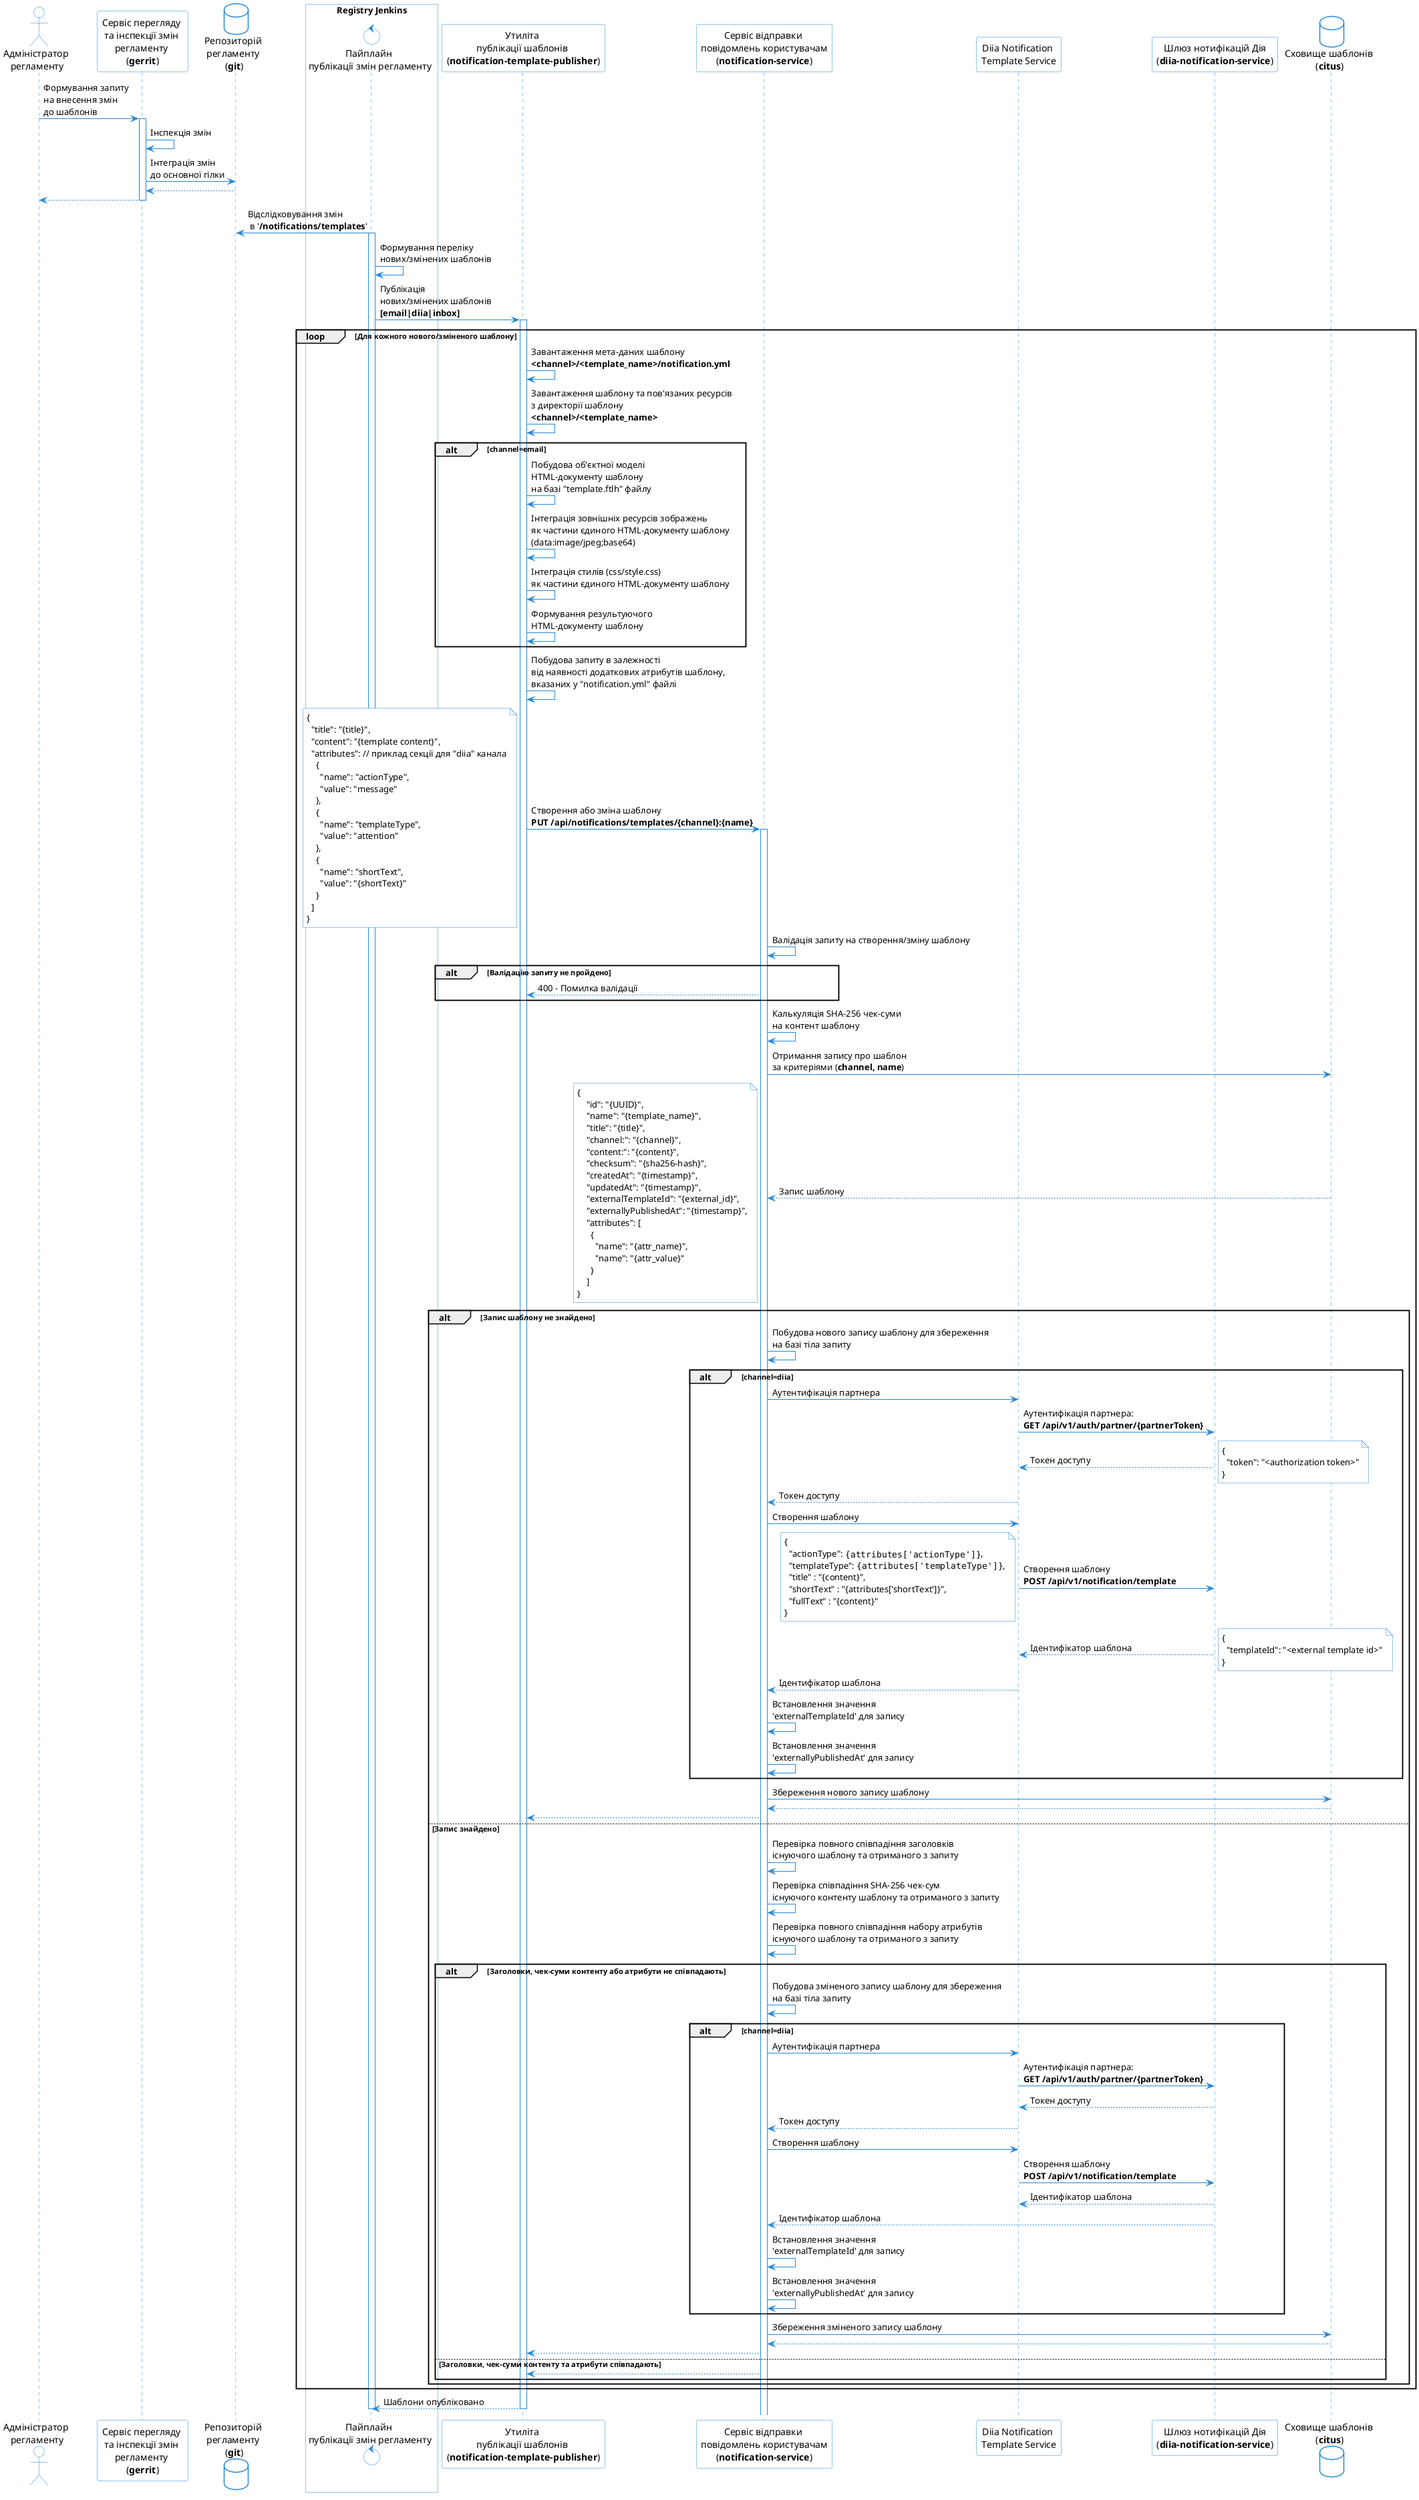 @startuml
skinparam shadowing false
skinparam DatabaseBackgroundColor white
skinparam DatabaseBorderColor #2688d4
skinparam QueueBackgroundColor white
skinparam QueueBorderColor #2688d4
skinparam NoteBackgroundColor white
skinparam NoteBorderColor #2688d4
skinparam ActorBackgroundColor white
skinparam ControlBackgroundColor white
skinparam ControlBorderColor #2688d4
skinparam sequence {
    ArrowColor #2688d4
    ActorBorderColor #2688d4
    LifeLineBorderColor #2688d4
    ParticipantBorderColor #2688d4
    ParticipantBackgroundColor white
    BoxBorderColor #2688d4
    BoxBackgroundColor white
}

actor "Адміністратор \nрегламенту" as registry_admin
participant "Сервіс перегляду \nта інспекції змін \nрегламенту \n(**gerrit**)" as gerrit
database "Репозиторій \nрегламенту \n(**git**)" as regulation_repository
box Registry Jenkins
control "Пайплайн \nпублікації змін регламенту" as publication_pipeline
end box
participant "Утиліта \nпублікації шаблонів \n(**notification-template-publisher**)" as template_publisher
participant "Сервіс відправки \nповідомлень користувачам\n(**notification-service**)" as notification_service
participant "Diia Notification \nTemplate Service" as diia_template_service
participant "Шлюз нотифікацій Дія\n(**diia-notification-service**)" as diia_notification_service
database "Сховище шаблонів \n(**citus**)" as template_database

registry_admin -> gerrit: Формування запиту \nна внесення змін \nдо шаблонів
activate gerrit
  gerrit -> gerrit: Інспекція змін
  gerrit -> regulation_repository: Інтеграція змін \nдо основної гілки
  regulation_repository --> gerrit
  gerrit --> registry_admin
deactivate gerrit

publication_pipeline -> regulation_repository: Відслідковування змін \n в '**/notifications/templates**'
activate publication_pipeline
  publication_pipeline -> publication_pipeline: Формування переліку \nнових/змінених шаблонів
  publication_pipeline -> template_publisher: Публікація \nнових/змінених шаблонів \n**[email|diia|inbox]**
  activate template_publisher
    loop Для кожного нового/зміненого шаблону
      template_publisher -> template_publisher: Завантаження мета-даних шаблону \n**<channel>/<template_name>/notification.yml**
      template_publisher -> template_publisher: Завантаження шаблону та пов'язаних ресурсів \nз директорії шаблону \n**<channel>/<template_name>**
      alt channel=email
        template_publisher -> template_publisher: Побудова об'єктної моделі \nHTML-документу шаблону \nна базі "template.ftlh" файлу
        template_publisher -> template_publisher: Інтеграція зовнішніх ресурсів зображень \nяк частини єдиного HTML-документу шаблону \n(data:image/jpeg;base64)
        template_publisher -> template_publisher: Інтеграція стилів (css/style.css) \nяк частини єдиного HTML-документу шаблону
        template_publisher -> template_publisher: Формування результуючого \nHTML-документу шаблону
      end
      template_publisher -> template_publisher: Побудова запиту в залежності \nвід наявності додаткових атрибутів шаблону,\nвказаних у "notification.yml" файлі

      template_publisher -> notification_service: Створення або зміна шаблону \n**PUT /api/notifications/templates/{channel}:{name}**
      note left
        {
          "title": "{title}",
          "content": "{template content}",
          "attributes": // приклад секції для "diia" канала
            {
              "name": "actionType",
              "value": "message"
            },
            {
              "name": "templateType",
              "value": "attention"
            },
            {
              "name": "shortText",
              "value": "{shortText}"
            }
          ]
        }
      end note
      activate notification_service
        notification_service -> notification_service: Валідація запиту на створення/зміну шаблону

        alt Валідацію запиту не пройдено
          notification_service --> template_publisher: 400 - Помилка валідації
        end

        notification_service -> notification_service: Калькуляція SHA-256 чек-суми \nна контент шаблону
        notification_service -> template_database: Отримання запису про шаблон \nза критеріями (**channel, name**)
        template_database --> notification_service: Запис шаблону
        note left
          {
              "id": "{UUID}",
              "name": "{template_name}",
              "title": "{title}",
              "channel:": "{channel}",
              "content:": "{content}",
              "checksum": "{sha256-hash}",
              "createdAt": "{timestamp}",
              "updatedAt": "{timestamp}",
              "externalTemplateId": "{external_id}",
              "externallyPublishedAt": "{timestamp}",
              "attributes": [
                {
                  "name": "{attr_name}",
                  "name": "{attr_value}"
                }
              ]
          }
        end note
        alt Запис шаблону не знайдено
          notification_service -> notification_service: Побудова нового запису шаблону для збереження \nна базі тіла запиту

          alt channel=diia
            notification_service -> diia_template_service: Аутентифікація партнера
            diia_template_service -> diia_notification_service: Аутентифікація партнера: \n**GET /api/v1/auth/partner/{partnerToken}**
            diia_notification_service --> diia_template_service: Токен доступу
            note right
              {
                "token": "<authorization token>"
              }
            end note
            diia_template_service --> notification_service: Токен доступу
            notification_service -> diia_template_service: Створення шаблону
            diia_template_service -> diia_notification_service: Створення шаблону \n**POST /api/v1/notification/template**
            note left
              {
                "actionType": ""{attributes['actionType']}"",
                "templateType": ""{attributes['templateType']}"",
                "title" : "{content}",
                "shortText" : "{attributes['shortText']}",
                "fullText" : "{content}"
              }
            end note
            diia_notification_service --> diia_template_service: Ідентифікатор шаблона
            note right
              {
                "templateId": "<external template id>"
              }
            end note
            diia_template_service --> notification_service: Ідентифікатор шаблона
            notification_service -> notification_service: Встановлення значення \n'externalTemplateId' для запису
            notification_service -> notification_service: Встановлення значення \n'externallyPublishedAt' для запису
          end
          notification_service -> template_database: Збереження нового запису шаблону
          template_database --> notification_service
          notification_service --> template_publisher
        else Запис знайдено
          notification_service -> notification_service: Перевірка повного співпадіння заголовків \nіснуючого шаблону та отриманого з запиту
          notification_service -> notification_service: Перевірка співпадіння SHA-256 чек-сум \nіснуючого контенту шаблону та отриманого з запиту
          notification_service -> notification_service: Перевірка повного співпадіння набору атрибутів \nіснуючого шаблону та отриманого з запиту
          alt Заголовки, чек-суми контенту або атрибути не співпадають
            notification_service -> notification_service: Побудова зміненого запису шаблону для збереження \nна базі тіла запиту
            alt channel=diia
              notification_service -> diia_template_service: Аутентифікація партнера
              diia_template_service -> diia_notification_service: Аутентифікація партнера: \n**GET /api/v1/auth/partner/{partnerToken}**
              diia_notification_service --> diia_template_service: Токен доступу
              diia_template_service --> notification_service: Токен доступу
              notification_service -> diia_template_service: Створення шаблону
              diia_template_service -> diia_notification_service: Створення шаблону \n**POST /api/v1/notification/template**
              diia_notification_service --> diia_template_service: Ідентифікатор шаблона
              diia_notification_service --> notification_service: Ідентифікатор шаблона
              notification_service -> notification_service: Встановлення значення \n'externalTemplateId' для запису
              notification_service -> notification_service: Встановлення значення \n'externallyPublishedAt' для запису
            end
            notification_service -> template_database: Збереження зміненого запису шаблону
            template_database --> notification_service
            notification_service --> template_publisher
          else Заголовки, чек-суми контенту та атрибути співпадають
            notification_service --> template_publisher
          end
        end
      end
    template_publisher --> publication_pipeline: Шаблони опубліковано
  deactivate template_publisher
deactivate publication_pipeline
@enduml